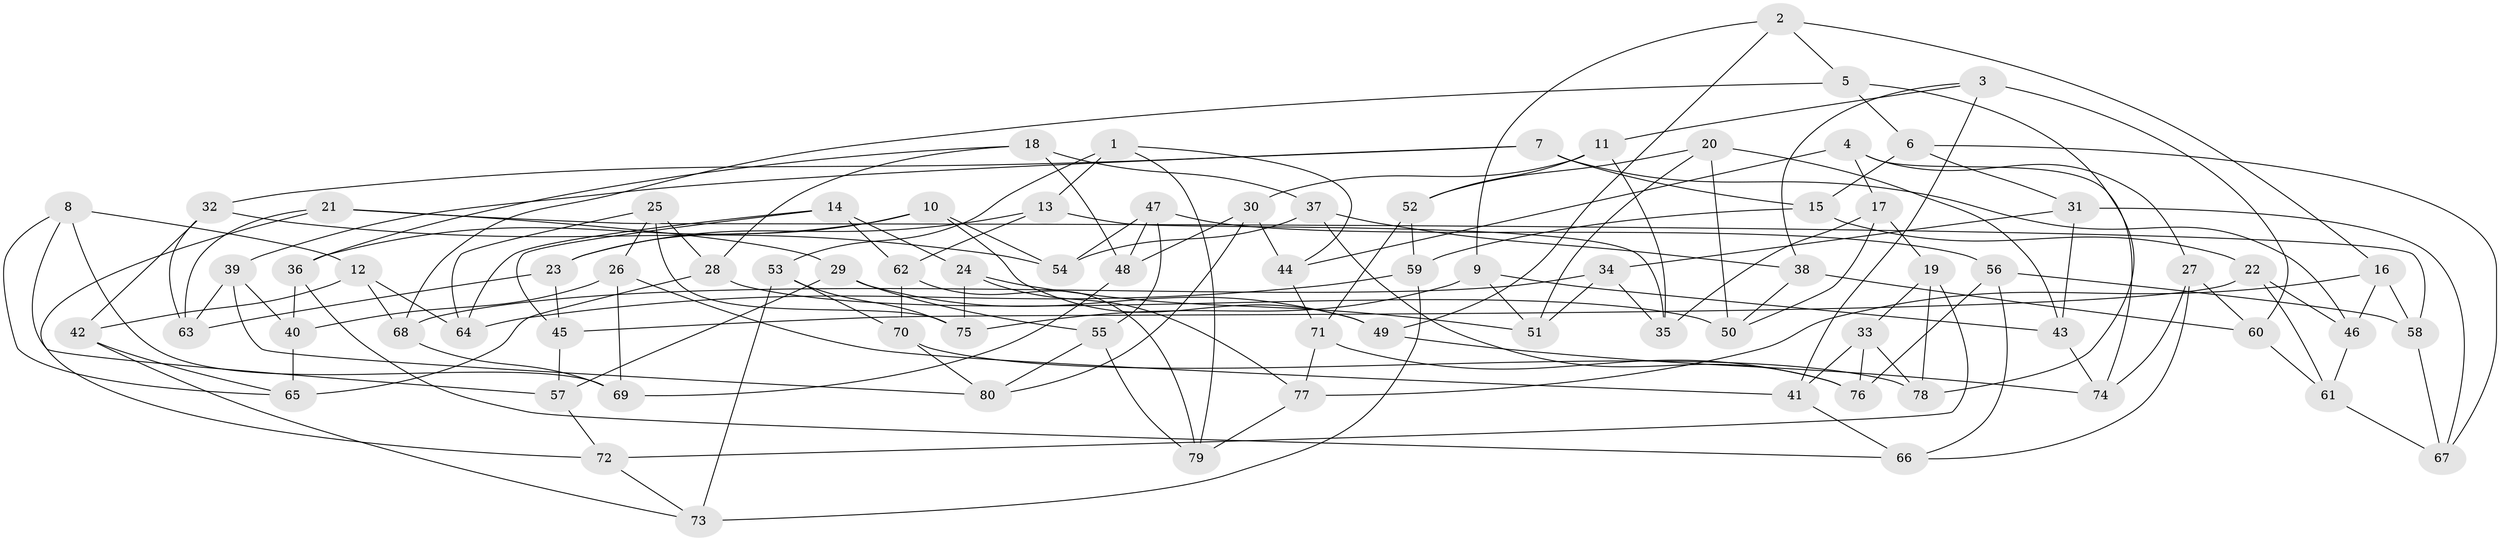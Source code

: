 // Generated by graph-tools (version 1.1) at 2025/50/03/09/25 03:50:51]
// undirected, 80 vertices, 160 edges
graph export_dot {
graph [start="1"]
  node [color=gray90,style=filled];
  1;
  2;
  3;
  4;
  5;
  6;
  7;
  8;
  9;
  10;
  11;
  12;
  13;
  14;
  15;
  16;
  17;
  18;
  19;
  20;
  21;
  22;
  23;
  24;
  25;
  26;
  27;
  28;
  29;
  30;
  31;
  32;
  33;
  34;
  35;
  36;
  37;
  38;
  39;
  40;
  41;
  42;
  43;
  44;
  45;
  46;
  47;
  48;
  49;
  50;
  51;
  52;
  53;
  54;
  55;
  56;
  57;
  58;
  59;
  60;
  61;
  62;
  63;
  64;
  65;
  66;
  67;
  68;
  69;
  70;
  71;
  72;
  73;
  74;
  75;
  76;
  77;
  78;
  79;
  80;
  1 -- 53;
  1 -- 79;
  1 -- 13;
  1 -- 44;
  2 -- 49;
  2 -- 5;
  2 -- 16;
  2 -- 9;
  3 -- 38;
  3 -- 41;
  3 -- 11;
  3 -- 60;
  4 -- 74;
  4 -- 17;
  4 -- 44;
  4 -- 27;
  5 -- 68;
  5 -- 78;
  5 -- 6;
  6 -- 67;
  6 -- 31;
  6 -- 15;
  7 -- 39;
  7 -- 46;
  7 -- 15;
  7 -- 32;
  8 -- 12;
  8 -- 65;
  8 -- 57;
  8 -- 69;
  9 -- 75;
  9 -- 43;
  9 -- 51;
  10 -- 23;
  10 -- 54;
  10 -- 49;
  10 -- 36;
  11 -- 30;
  11 -- 52;
  11 -- 35;
  12 -- 64;
  12 -- 68;
  12 -- 42;
  13 -- 62;
  13 -- 23;
  13 -- 35;
  14 -- 62;
  14 -- 45;
  14 -- 24;
  14 -- 64;
  15 -- 22;
  15 -- 59;
  16 -- 58;
  16 -- 46;
  16 -- 77;
  17 -- 35;
  17 -- 19;
  17 -- 50;
  18 -- 36;
  18 -- 28;
  18 -- 48;
  18 -- 37;
  19 -- 78;
  19 -- 72;
  19 -- 33;
  20 -- 52;
  20 -- 51;
  20 -- 50;
  20 -- 43;
  21 -- 58;
  21 -- 72;
  21 -- 29;
  21 -- 63;
  22 -- 45;
  22 -- 46;
  22 -- 61;
  23 -- 45;
  23 -- 63;
  24 -- 77;
  24 -- 51;
  24 -- 75;
  25 -- 64;
  25 -- 75;
  25 -- 28;
  25 -- 26;
  26 -- 41;
  26 -- 69;
  26 -- 40;
  27 -- 60;
  27 -- 66;
  27 -- 74;
  28 -- 50;
  28 -- 65;
  29 -- 57;
  29 -- 49;
  29 -- 55;
  30 -- 44;
  30 -- 48;
  30 -- 80;
  31 -- 34;
  31 -- 67;
  31 -- 43;
  32 -- 42;
  32 -- 63;
  32 -- 54;
  33 -- 41;
  33 -- 76;
  33 -- 78;
  34 -- 68;
  34 -- 35;
  34 -- 51;
  36 -- 66;
  36 -- 40;
  37 -- 54;
  37 -- 76;
  37 -- 38;
  38 -- 60;
  38 -- 50;
  39 -- 63;
  39 -- 80;
  39 -- 40;
  40 -- 65;
  41 -- 66;
  42 -- 73;
  42 -- 65;
  43 -- 74;
  44 -- 71;
  45 -- 57;
  46 -- 61;
  47 -- 54;
  47 -- 48;
  47 -- 55;
  47 -- 56;
  48 -- 69;
  49 -- 74;
  52 -- 59;
  52 -- 71;
  53 -- 70;
  53 -- 73;
  53 -- 75;
  55 -- 80;
  55 -- 79;
  56 -- 76;
  56 -- 58;
  56 -- 66;
  57 -- 72;
  58 -- 67;
  59 -- 64;
  59 -- 73;
  60 -- 61;
  61 -- 67;
  62 -- 70;
  62 -- 79;
  68 -- 69;
  70 -- 80;
  70 -- 78;
  71 -- 76;
  71 -- 77;
  72 -- 73;
  77 -- 79;
}
